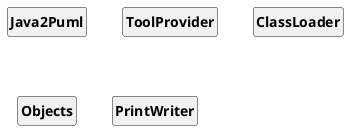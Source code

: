 @startuml
'https://plantuml.com/class-diagram
skinparam style strictuml
skinparam classAttributeIconSize 0
skinparam classFontStyle Bold

hide empty members

class Java2Puml{

}

class ToolProvider{

}

class ClassLoader{

}

class Objects{

}

class PrintWriter{

}

@enduml